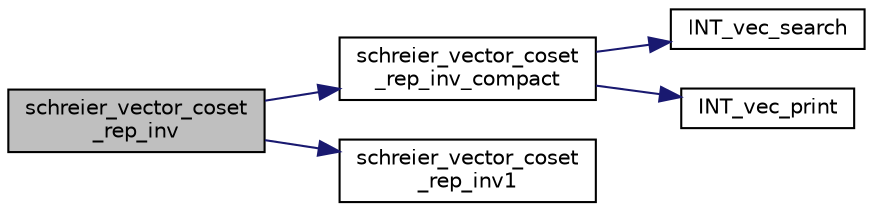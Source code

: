 digraph "schreier_vector_coset_rep_inv"
{
  edge [fontname="Helvetica",fontsize="10",labelfontname="Helvetica",labelfontsize="10"];
  node [fontname="Helvetica",fontsize="10",shape=record];
  rankdir="LR";
  Node40 [label="schreier_vector_coset\l_rep_inv",height=0.2,width=0.4,color="black", fillcolor="grey75", style="filled", fontcolor="black"];
  Node40 -> Node41 [color="midnightblue",fontsize="10",style="solid",fontname="Helvetica"];
  Node41 [label="schreier_vector_coset\l_rep_inv_compact",height=0.2,width=0.4,color="black", fillcolor="white", style="filled",URL="$d9/d7a/schreier__vector_8_c.html#a883d183be771dd98e040dbe1b7ed0d3c"];
  Node41 -> Node42 [color="midnightblue",fontsize="10",style="solid",fontname="Helvetica"];
  Node42 [label="INT_vec_search",height=0.2,width=0.4,color="black", fillcolor="white", style="filled",URL="$d5/de2/foundations_2data__structures_2data__structures_8h.html#ad103ef2316a1f671bdb68fd9cd9ba945"];
  Node41 -> Node43 [color="midnightblue",fontsize="10",style="solid",fontname="Helvetica"];
  Node43 [label="INT_vec_print",height=0.2,width=0.4,color="black", fillcolor="white", style="filled",URL="$df/dbf/sajeeb_8_c.html#a79a5901af0b47dd0d694109543c027fe"];
  Node40 -> Node44 [color="midnightblue",fontsize="10",style="solid",fontname="Helvetica"];
  Node44 [label="schreier_vector_coset\l_rep_inv1",height=0.2,width=0.4,color="black", fillcolor="white", style="filled",URL="$d9/d7a/schreier__vector_8_c.html#aaffd6f92b6fe477ab9111720c03d7f34"];
}
